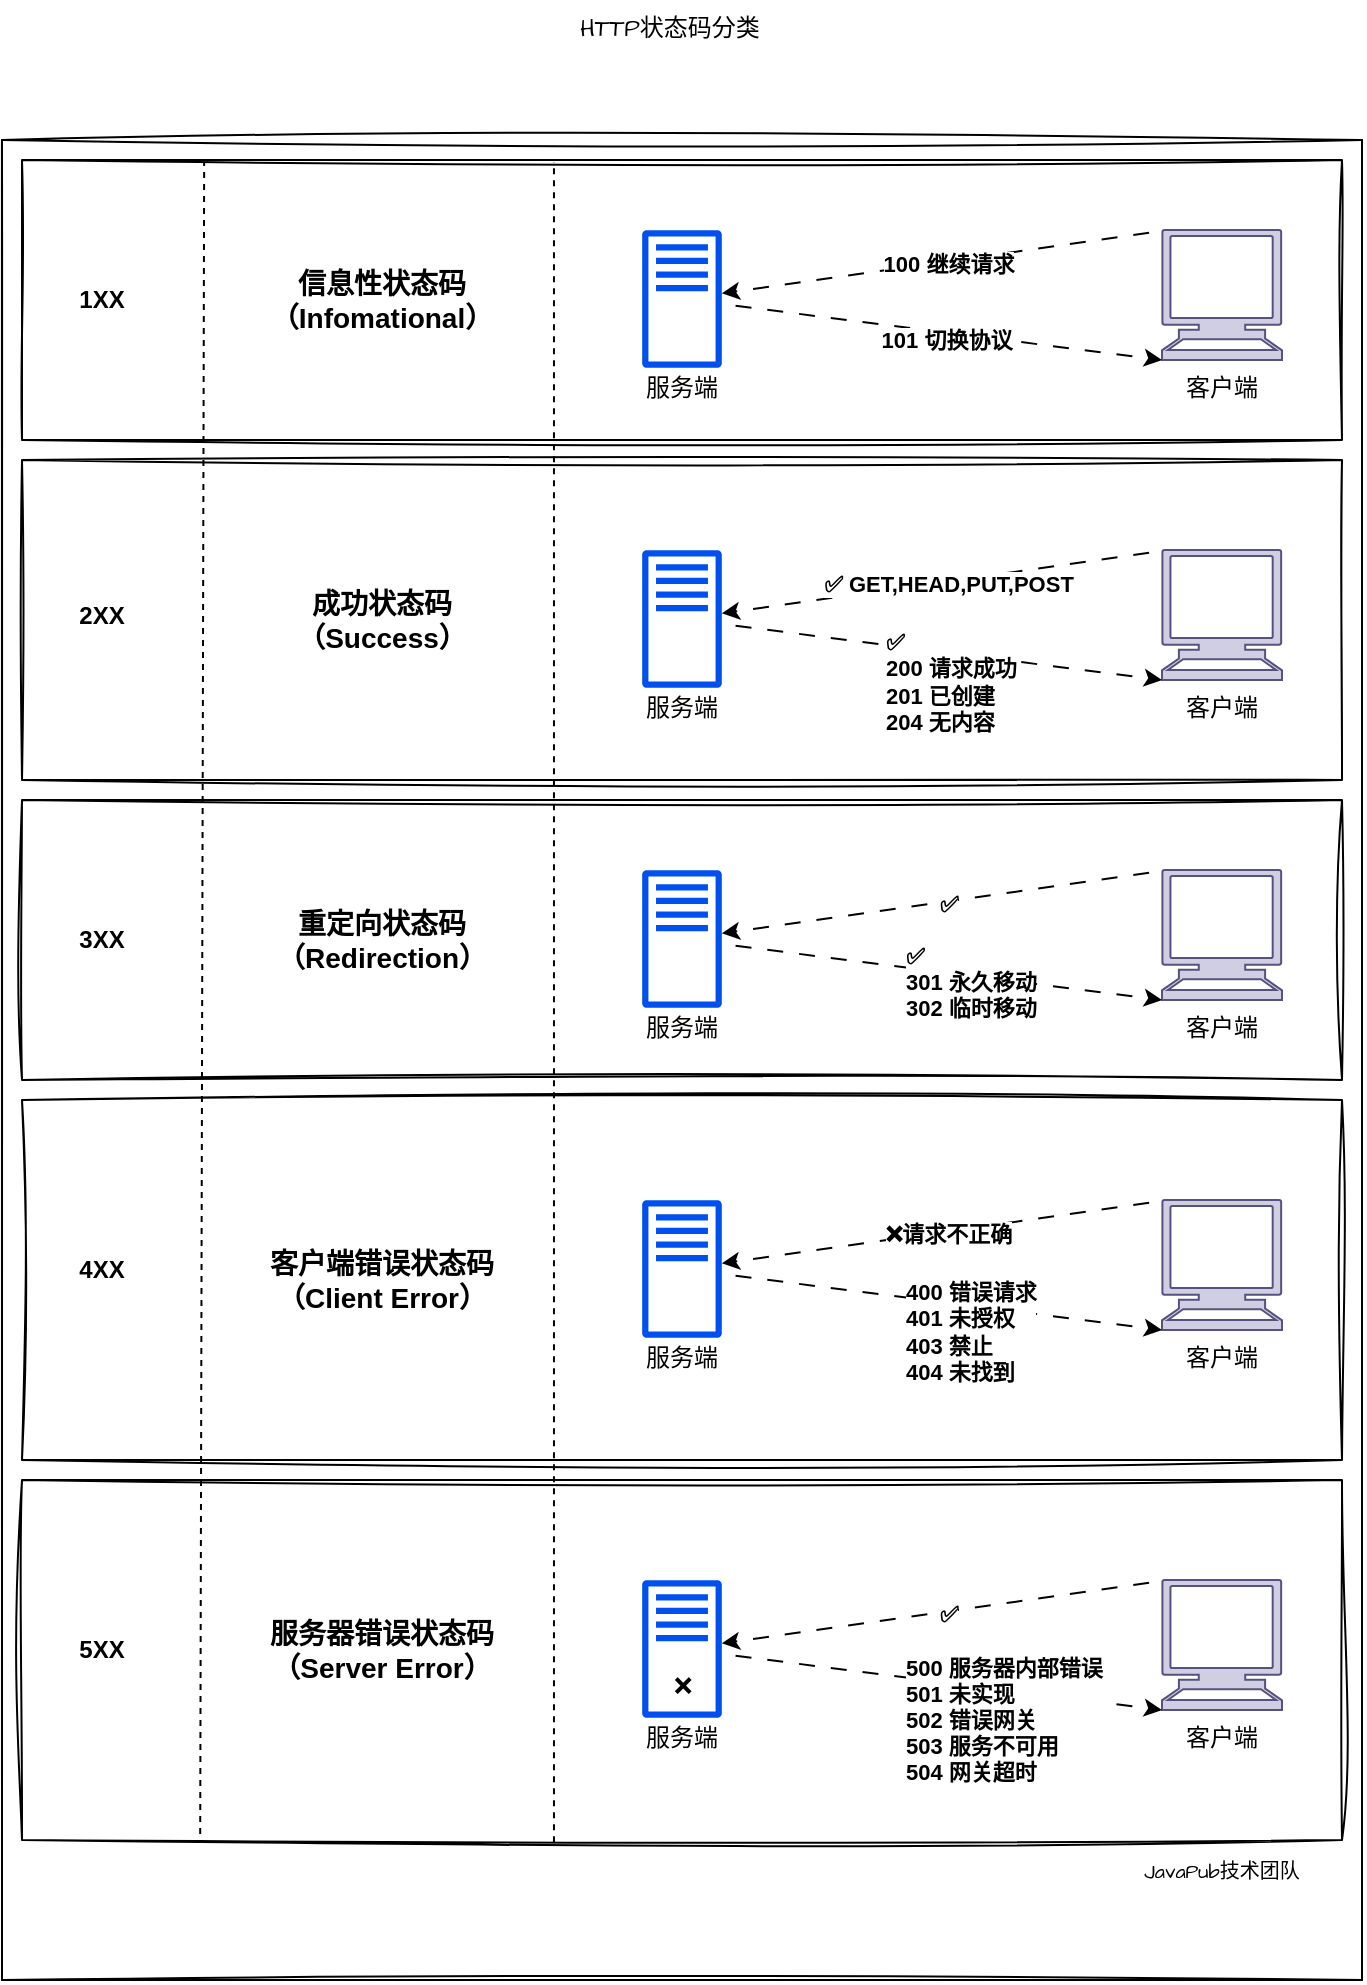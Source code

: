 <mxfile version="24.8.6">
  <diagram name="第 1 页" id="r3502TGDo4Mi_G7iDb6i">
    <mxGraphModel dx="2074" dy="1121" grid="1" gridSize="10" guides="1" tooltips="1" connect="1" arrows="1" fold="1" page="1" pageScale="1" pageWidth="827" pageHeight="1169" math="0" shadow="0">
      <root>
        <mxCell id="0" />
        <mxCell id="1" parent="0" />
        <mxCell id="0VyAN80e2H3td9VzN_xk-1" value="" style="endArrow=none;html=1;rounded=0;sketch=1;hachureGap=4;jiggle=2;curveFitting=1;fontFamily=Architects Daughter;fontSource=https%3A%2F%2Ffonts.googleapis.com%2Fcss%3Ffamily%3DArchitects%2BDaughter;" parent="1" edge="1">
          <mxGeometry width="50" height="50" relative="1" as="geometry">
            <mxPoint x="80" y="120" as="sourcePoint" />
            <mxPoint x="760" y="120" as="targetPoint" />
          </mxGeometry>
        </mxCell>
        <mxCell id="0VyAN80e2H3td9VzN_xk-2" value="" style="endArrow=none;html=1;rounded=0;sketch=1;hachureGap=4;jiggle=2;curveFitting=1;fontFamily=Architects Daughter;fontSource=https%3A%2F%2Ffonts.googleapis.com%2Fcss%3Ffamily%3DArchitects%2BDaughter;" parent="1" edge="1">
          <mxGeometry width="50" height="50" relative="1" as="geometry">
            <mxPoint x="80" y="120" as="sourcePoint" />
            <mxPoint x="80" y="1040" as="targetPoint" />
          </mxGeometry>
        </mxCell>
        <mxCell id="0VyAN80e2H3td9VzN_xk-3" value="" style="endArrow=none;html=1;rounded=0;sketch=1;hachureGap=4;jiggle=2;curveFitting=1;fontFamily=Architects Daughter;fontSource=https%3A%2F%2Ffonts.googleapis.com%2Fcss%3Ffamily%3DArchitects%2BDaughter;" parent="1" edge="1">
          <mxGeometry width="50" height="50" relative="1" as="geometry">
            <mxPoint x="760" y="1040" as="sourcePoint" />
            <mxPoint x="80" y="1040" as="targetPoint" />
          </mxGeometry>
        </mxCell>
        <mxCell id="0VyAN80e2H3td9VzN_xk-4" value="" style="endArrow=none;html=1;rounded=0;sketch=1;hachureGap=4;jiggle=2;curveFitting=1;fontFamily=Architects Daughter;fontSource=https%3A%2F%2Ffonts.googleapis.com%2Fcss%3Ffamily%3DArchitects%2BDaughter;" parent="1" edge="1">
          <mxGeometry width="50" height="50" relative="1" as="geometry">
            <mxPoint x="760" y="120" as="sourcePoint" />
            <mxPoint x="760" y="1040" as="targetPoint" />
          </mxGeometry>
        </mxCell>
        <mxCell id="0VyAN80e2H3td9VzN_xk-5" value="HTTP状态码分类" style="text;html=1;align=center;verticalAlign=middle;whiteSpace=wrap;rounded=0;fontFamily=Architects Daughter;fontSource=https%3A%2F%2Ffonts.googleapis.com%2Fcss%3Ffamily%3DArchitects%2BDaughter;" parent="1" vertex="1">
          <mxGeometry x="366" y="50" width="96" height="30" as="geometry" />
        </mxCell>
        <mxCell id="0VyAN80e2H3td9VzN_xk-6" value="" style="rounded=0;whiteSpace=wrap;html=1;sketch=1;hachureGap=4;jiggle=2;curveFitting=1;fontFamily=Architects Daughter;fontSource=https%3A%2F%2Ffonts.googleapis.com%2Fcss%3Ffamily%3DArchitects%2BDaughter;" parent="1" vertex="1">
          <mxGeometry x="90" y="130" width="660" height="140" as="geometry" />
        </mxCell>
        <mxCell id="0VyAN80e2H3td9VzN_xk-17" value="&lt;font face=&quot;Helvetica&quot;&gt;&lt;span&gt;1XX&lt;/span&gt;&lt;/font&gt;" style="text;html=1;align=center;verticalAlign=middle;whiteSpace=wrap;rounded=0;fontFamily=Architects Daughter;fontSource=https%3A%2F%2Ffonts.googleapis.com%2Fcss%3Ffamily%3DArchitects%2BDaughter;fontStyle=1" parent="1" vertex="1">
          <mxGeometry x="100" y="185" width="60" height="30" as="geometry" />
        </mxCell>
        <mxCell id="0VyAN80e2H3td9VzN_xk-18" value="信息性状态码&lt;div style=&quot;font-size: 14px;&quot;&gt;（Infomational）&lt;/div&gt;" style="text;html=1;align=center;verticalAlign=middle;whiteSpace=wrap;rounded=0;fontFamily=Helvetica;fontStyle=1;fontSize=14;" parent="1" vertex="1">
          <mxGeometry x="220" y="185" width="100" height="30" as="geometry" />
        </mxCell>
        <mxCell id="0VyAN80e2H3td9VzN_xk-20" value="" style="sketch=0;outlineConnect=0;fillColor=#0050ef;strokeColor=#001DBC;dashed=0;verticalLabelPosition=bottom;verticalAlign=top;align=center;html=1;fontSize=12;fontStyle=0;aspect=fixed;pointerEvents=1;shape=mxgraph.aws4.traditional_server;hachureGap=4;jiggle=2;curveFitting=1;fontFamily=Architects Daughter;fontSource=https%3A%2F%2Ffonts.googleapis.com%2Fcss%3Ffamily%3DArchitects%2BDaughter;fontColor=#ffffff;" parent="1" vertex="1">
          <mxGeometry x="400.09" y="165" width="39.81" height="69" as="geometry" />
        </mxCell>
        <mxCell id="0VyAN80e2H3td9VzN_xk-21" value="" style="shape=mxgraph.signs.tech.computer;html=1;pointerEvents=1;fillColor=#d0cee2;strokeColor=#56517e;verticalLabelPosition=bottom;verticalAlign=top;align=center;hachureGap=4;fontFamily=Architects Daughter;fontSource=https%3A%2F%2Ffonts.googleapis.com%2Fcss%3Ffamily%3DArchitects%2BDaughter;" parent="1" vertex="1">
          <mxGeometry x="660" y="165" width="60" height="65" as="geometry" />
        </mxCell>
        <mxCell id="0VyAN80e2H3td9VzN_xk-22" value="" style="endArrow=classic;html=1;rounded=0;hachureGap=4;fontFamily=Architects Daughter;fontSource=https%3A%2F%2Ffonts.googleapis.com%2Fcss%3Ffamily%3DArchitects%2BDaughter;entryX=0;entryY=1;entryDx=0;entryDy=0;entryPerimeter=0;flowAnimation=1;" parent="1" source="0VyAN80e2H3td9VzN_xk-20" target="0VyAN80e2H3td9VzN_xk-21" edge="1">
          <mxGeometry width="50" height="50" relative="1" as="geometry">
            <mxPoint x="560" y="260" as="sourcePoint" />
            <mxPoint x="610" y="210" as="targetPoint" />
          </mxGeometry>
        </mxCell>
        <mxCell id="0VyAN80e2H3td9VzN_xk-26" value="101 切换协议" style="edgeLabel;html=1;align=center;verticalAlign=middle;resizable=0;points=[];sketch=1;hachureGap=4;jiggle=2;curveFitting=1;fontFamily=Helvetica;fontStyle=1" parent="0VyAN80e2H3td9VzN_xk-22" vertex="1" connectable="0">
          <mxGeometry x="0.022" y="-3" relative="1" as="geometry">
            <mxPoint as="offset" />
          </mxGeometry>
        </mxCell>
        <mxCell id="0VyAN80e2H3td9VzN_xk-23" value="" style="endArrow=classic;html=1;rounded=0;hachureGap=4;fontFamily=Architects Daughter;fontSource=https%3A%2F%2Ffonts.googleapis.com%2Fcss%3Ffamily%3DArchitects%2BDaughter;exitX=0.007;exitY=0.007;exitDx=0;exitDy=0;exitPerimeter=0;flowAnimation=1;" parent="1" source="0VyAN80e2H3td9VzN_xk-21" target="0VyAN80e2H3td9VzN_xk-20" edge="1">
          <mxGeometry width="50" height="50" relative="1" as="geometry">
            <mxPoint x="450" y="212" as="sourcePoint" />
            <mxPoint x="470" y="200" as="targetPoint" />
          </mxGeometry>
        </mxCell>
        <mxCell id="0VyAN80e2H3td9VzN_xk-24" value="100 继续请求" style="edgeLabel;html=1;align=center;verticalAlign=middle;resizable=0;points=[];sketch=1;hachureGap=4;jiggle=2;curveFitting=1;fontFamily=Helvetica;fontStyle=1" parent="0VyAN80e2H3td9VzN_xk-23" vertex="1" connectable="0">
          <mxGeometry x="-0.024" y="1" relative="1" as="geometry">
            <mxPoint as="offset" />
          </mxGeometry>
        </mxCell>
        <mxCell id="0VyAN80e2H3td9VzN_xk-27" value="服务端" style="text;html=1;align=center;verticalAlign=middle;whiteSpace=wrap;rounded=0;fontFamily=Architects Daughter;fontSource=https%3A%2F%2Ffonts.googleapis.com%2Fcss%3Ffamily%3DArchitects%2BDaughter;" parent="1" vertex="1">
          <mxGeometry x="390" y="230" width="60" height="30" as="geometry" />
        </mxCell>
        <mxCell id="0VyAN80e2H3td9VzN_xk-28" value="客户端" style="text;html=1;align=center;verticalAlign=middle;whiteSpace=wrap;rounded=0;fontFamily=Architects Daughter;fontSource=https%3A%2F%2Ffonts.googleapis.com%2Fcss%3Ffamily%3DArchitects%2BDaughter;" parent="1" vertex="1">
          <mxGeometry x="660" y="230" width="60" height="30" as="geometry" />
        </mxCell>
        <mxCell id="0VyAN80e2H3td9VzN_xk-29" value="" style="rounded=0;whiteSpace=wrap;html=1;sketch=1;hachureGap=4;jiggle=2;curveFitting=1;fontFamily=Architects Daughter;fontSource=https%3A%2F%2Ffonts.googleapis.com%2Fcss%3Ffamily%3DArchitects%2BDaughter;" parent="1" vertex="1">
          <mxGeometry x="90" y="280" width="660" height="160" as="geometry" />
        </mxCell>
        <mxCell id="0VyAN80e2H3td9VzN_xk-30" value="&lt;font face=&quot;Helvetica&quot;&gt;&lt;span&gt;2XX&lt;/span&gt;&lt;/font&gt;" style="text;html=1;align=center;verticalAlign=middle;whiteSpace=wrap;rounded=0;fontFamily=Architects Daughter;fontSource=https%3A%2F%2Ffonts.googleapis.com%2Fcss%3Ffamily%3DArchitects%2BDaughter;fontStyle=1" parent="1" vertex="1">
          <mxGeometry x="100" y="342.5" width="60" height="30" as="geometry" />
        </mxCell>
        <mxCell id="0VyAN80e2H3td9VzN_xk-31" value="成功状态码&lt;div style=&quot;font-size: 14px;&quot;&gt;（Success）&lt;/div&gt;" style="text;html=1;align=center;verticalAlign=middle;whiteSpace=wrap;rounded=0;fontFamily=Helvetica;fontStyle=1;fontSize=14;" parent="1" vertex="1">
          <mxGeometry x="225" y="345" width="90" height="30" as="geometry" />
        </mxCell>
        <mxCell id="0VyAN80e2H3td9VzN_xk-32" value="" style="sketch=0;outlineConnect=0;fillColor=#0050ef;strokeColor=#001DBC;dashed=0;verticalLabelPosition=bottom;verticalAlign=top;align=center;html=1;fontSize=12;fontStyle=0;aspect=fixed;pointerEvents=1;shape=mxgraph.aws4.traditional_server;hachureGap=4;jiggle=2;curveFitting=1;fontFamily=Architects Daughter;fontSource=https%3A%2F%2Ffonts.googleapis.com%2Fcss%3Ffamily%3DArchitects%2BDaughter;fontColor=#ffffff;" parent="1" vertex="1">
          <mxGeometry x="400.09" y="325" width="39.81" height="69" as="geometry" />
        </mxCell>
        <mxCell id="0VyAN80e2H3td9VzN_xk-33" value="" style="shape=mxgraph.signs.tech.computer;html=1;pointerEvents=1;fillColor=#d0cee2;strokeColor=#56517e;verticalLabelPosition=bottom;verticalAlign=top;align=center;hachureGap=4;fontFamily=Architects Daughter;fontSource=https%3A%2F%2Ffonts.googleapis.com%2Fcss%3Ffamily%3DArchitects%2BDaughter;" parent="1" vertex="1">
          <mxGeometry x="660" y="325" width="60" height="65" as="geometry" />
        </mxCell>
        <mxCell id="0VyAN80e2H3td9VzN_xk-34" value="" style="endArrow=classic;html=1;rounded=0;hachureGap=4;fontFamily=Architects Daughter;fontSource=https%3A%2F%2Ffonts.googleapis.com%2Fcss%3Ffamily%3DArchitects%2BDaughter;entryX=0;entryY=1;entryDx=0;entryDy=0;entryPerimeter=0;flowAnimation=1;" parent="1" source="0VyAN80e2H3td9VzN_xk-32" target="0VyAN80e2H3td9VzN_xk-33" edge="1">
          <mxGeometry width="50" height="50" relative="1" as="geometry">
            <mxPoint x="560" y="420" as="sourcePoint" />
            <mxPoint x="610" y="370" as="targetPoint" />
          </mxGeometry>
        </mxCell>
        <mxCell id="0VyAN80e2H3td9VzN_xk-35" value="✅ &lt;br&gt;200 请求成功&lt;br&gt;201 已创建&lt;br&gt;204 无内容" style="edgeLabel;html=1;align=left;verticalAlign=middle;resizable=0;points=[];sketch=1;hachureGap=4;jiggle=2;curveFitting=1;fontFamily=Helvetica;fontStyle=1" parent="0VyAN80e2H3td9VzN_xk-34" vertex="1" connectable="0">
          <mxGeometry x="0.022" y="-3" relative="1" as="geometry">
            <mxPoint x="-32" y="11" as="offset" />
          </mxGeometry>
        </mxCell>
        <mxCell id="0VyAN80e2H3td9VzN_xk-36" value="" style="endArrow=classic;html=1;rounded=0;hachureGap=4;fontFamily=Architects Daughter;fontSource=https%3A%2F%2Ffonts.googleapis.com%2Fcss%3Ffamily%3DArchitects%2BDaughter;exitX=0.007;exitY=0.007;exitDx=0;exitDy=0;exitPerimeter=0;flowAnimation=1;" parent="1" source="0VyAN80e2H3td9VzN_xk-33" target="0VyAN80e2H3td9VzN_xk-32" edge="1">
          <mxGeometry width="50" height="50" relative="1" as="geometry">
            <mxPoint x="450" y="372" as="sourcePoint" />
            <mxPoint x="470" y="360" as="targetPoint" />
          </mxGeometry>
        </mxCell>
        <mxCell id="0VyAN80e2H3td9VzN_xk-37" value="✅ GET,HEAD,PUT,POST" style="edgeLabel;html=1;align=center;verticalAlign=middle;resizable=0;points=[];sketch=1;hachureGap=4;jiggle=2;curveFitting=1;fontFamily=Helvetica;fontStyle=1" parent="0VyAN80e2H3td9VzN_xk-36" vertex="1" connectable="0">
          <mxGeometry x="-0.024" y="1" relative="1" as="geometry">
            <mxPoint as="offset" />
          </mxGeometry>
        </mxCell>
        <mxCell id="0VyAN80e2H3td9VzN_xk-38" value="服务端" style="text;html=1;align=center;verticalAlign=middle;whiteSpace=wrap;rounded=0;fontFamily=Architects Daughter;fontSource=https%3A%2F%2Ffonts.googleapis.com%2Fcss%3Ffamily%3DArchitects%2BDaughter;" parent="1" vertex="1">
          <mxGeometry x="390" y="390" width="60" height="30" as="geometry" />
        </mxCell>
        <mxCell id="0VyAN80e2H3td9VzN_xk-39" value="客户端" style="text;html=1;align=center;verticalAlign=middle;whiteSpace=wrap;rounded=0;fontFamily=Architects Daughter;fontSource=https%3A%2F%2Ffonts.googleapis.com%2Fcss%3Ffamily%3DArchitects%2BDaughter;" parent="1" vertex="1">
          <mxGeometry x="660" y="390" width="60" height="30" as="geometry" />
        </mxCell>
        <mxCell id="0VyAN80e2H3td9VzN_xk-40" value="" style="rounded=0;whiteSpace=wrap;html=1;sketch=1;hachureGap=4;jiggle=2;curveFitting=1;fontFamily=Architects Daughter;fontSource=https%3A%2F%2Ffonts.googleapis.com%2Fcss%3Ffamily%3DArchitects%2BDaughter;" parent="1" vertex="1">
          <mxGeometry x="90" y="450" width="660" height="140" as="geometry" />
        </mxCell>
        <mxCell id="0VyAN80e2H3td9VzN_xk-41" value="&lt;font face=&quot;Helvetica&quot;&gt;&lt;span&gt;3XX&lt;/span&gt;&lt;/font&gt;" style="text;html=1;align=center;verticalAlign=middle;whiteSpace=wrap;rounded=0;fontFamily=Architects Daughter;fontSource=https%3A%2F%2Ffonts.googleapis.com%2Fcss%3Ffamily%3DArchitects%2BDaughter;fontStyle=1" parent="1" vertex="1">
          <mxGeometry x="100" y="505" width="60" height="30" as="geometry" />
        </mxCell>
        <mxCell id="0VyAN80e2H3td9VzN_xk-42" value="重定向状态码&lt;div style=&quot;font-size: 14px;&quot;&gt;（Redirection）&lt;/div&gt;" style="text;html=1;align=center;verticalAlign=middle;whiteSpace=wrap;rounded=0;fontFamily=Helvetica;fontStyle=1;fontSize=14;" parent="1" vertex="1">
          <mxGeometry x="225" y="505" width="90" height="30" as="geometry" />
        </mxCell>
        <mxCell id="0VyAN80e2H3td9VzN_xk-43" value="" style="sketch=0;outlineConnect=0;fillColor=#0050ef;strokeColor=#001DBC;dashed=0;verticalLabelPosition=bottom;verticalAlign=top;align=center;html=1;fontSize=12;fontStyle=0;aspect=fixed;pointerEvents=1;shape=mxgraph.aws4.traditional_server;hachureGap=4;jiggle=2;curveFitting=1;fontFamily=Architects Daughter;fontSource=https%3A%2F%2Ffonts.googleapis.com%2Fcss%3Ffamily%3DArchitects%2BDaughter;fontColor=#ffffff;" parent="1" vertex="1">
          <mxGeometry x="400.09" y="485" width="39.81" height="69" as="geometry" />
        </mxCell>
        <mxCell id="0VyAN80e2H3td9VzN_xk-44" value="" style="shape=mxgraph.signs.tech.computer;html=1;pointerEvents=1;fillColor=#d0cee2;strokeColor=#56517e;verticalLabelPosition=bottom;verticalAlign=top;align=center;hachureGap=4;fontFamily=Architects Daughter;fontSource=https%3A%2F%2Ffonts.googleapis.com%2Fcss%3Ffamily%3DArchitects%2BDaughter;" parent="1" vertex="1">
          <mxGeometry x="660" y="485" width="60" height="65" as="geometry" />
        </mxCell>
        <mxCell id="0VyAN80e2H3td9VzN_xk-45" value="" style="endArrow=classic;html=1;rounded=0;hachureGap=4;fontFamily=Architects Daughter;fontSource=https%3A%2F%2Ffonts.googleapis.com%2Fcss%3Ffamily%3DArchitects%2BDaughter;entryX=0;entryY=1;entryDx=0;entryDy=0;entryPerimeter=0;flowAnimation=1;" parent="1" source="0VyAN80e2H3td9VzN_xk-43" target="0VyAN80e2H3td9VzN_xk-44" edge="1">
          <mxGeometry width="50" height="50" relative="1" as="geometry">
            <mxPoint x="560" y="580" as="sourcePoint" />
            <mxPoint x="610" y="530" as="targetPoint" />
          </mxGeometry>
        </mxCell>
        <mxCell id="0VyAN80e2H3td9VzN_xk-46" value="✅ &lt;br&gt;301 永久移动&lt;br&gt;302 临时移动" style="edgeLabel;html=1;align=left;verticalAlign=middle;resizable=0;points=[];sketch=1;hachureGap=4;jiggle=2;curveFitting=1;fontFamily=Helvetica;fontStyle=1" parent="0VyAN80e2H3td9VzN_xk-45" vertex="1" connectable="0">
          <mxGeometry x="0.022" y="-3" relative="1" as="geometry">
            <mxPoint x="-22" y="1" as="offset" />
          </mxGeometry>
        </mxCell>
        <mxCell id="0VyAN80e2H3td9VzN_xk-47" value="" style="endArrow=classic;html=1;rounded=0;hachureGap=4;fontFamily=Architects Daughter;fontSource=https%3A%2F%2Ffonts.googleapis.com%2Fcss%3Ffamily%3DArchitects%2BDaughter;exitX=0.007;exitY=0.007;exitDx=0;exitDy=0;exitPerimeter=0;flowAnimation=1;" parent="1" source="0VyAN80e2H3td9VzN_xk-44" target="0VyAN80e2H3td9VzN_xk-43" edge="1">
          <mxGeometry width="50" height="50" relative="1" as="geometry">
            <mxPoint x="450" y="532" as="sourcePoint" />
            <mxPoint x="470" y="520" as="targetPoint" />
          </mxGeometry>
        </mxCell>
        <mxCell id="0VyAN80e2H3td9VzN_xk-48" value="✅" style="edgeLabel;html=1;align=center;verticalAlign=middle;resizable=0;points=[];sketch=1;hachureGap=4;jiggle=2;curveFitting=1;fontFamily=Helvetica;fontStyle=1" parent="0VyAN80e2H3td9VzN_xk-47" vertex="1" connectable="0">
          <mxGeometry x="-0.024" y="1" relative="1" as="geometry">
            <mxPoint as="offset" />
          </mxGeometry>
        </mxCell>
        <mxCell id="0VyAN80e2H3td9VzN_xk-49" value="服务端" style="text;html=1;align=center;verticalAlign=middle;whiteSpace=wrap;rounded=0;fontFamily=Architects Daughter;fontSource=https%3A%2F%2Ffonts.googleapis.com%2Fcss%3Ffamily%3DArchitects%2BDaughter;" parent="1" vertex="1">
          <mxGeometry x="390" y="550" width="60" height="30" as="geometry" />
        </mxCell>
        <mxCell id="0VyAN80e2H3td9VzN_xk-50" value="客户端" style="text;html=1;align=center;verticalAlign=middle;whiteSpace=wrap;rounded=0;fontFamily=Architects Daughter;fontSource=https%3A%2F%2Ffonts.googleapis.com%2Fcss%3Ffamily%3DArchitects%2BDaughter;" parent="1" vertex="1">
          <mxGeometry x="660" y="550" width="60" height="30" as="geometry" />
        </mxCell>
        <mxCell id="0VyAN80e2H3td9VzN_xk-51" value="" style="rounded=0;whiteSpace=wrap;html=1;sketch=1;hachureGap=4;jiggle=2;curveFitting=1;fontFamily=Architects Daughter;fontSource=https%3A%2F%2Ffonts.googleapis.com%2Fcss%3Ffamily%3DArchitects%2BDaughter;" parent="1" vertex="1">
          <mxGeometry x="90" y="600" width="660" height="180" as="geometry" />
        </mxCell>
        <mxCell id="0VyAN80e2H3td9VzN_xk-52" value="&lt;font face=&quot;Helvetica&quot;&gt;&lt;span&gt;4XX&lt;/span&gt;&lt;/font&gt;" style="text;html=1;align=center;verticalAlign=middle;whiteSpace=wrap;rounded=0;fontFamily=Architects Daughter;fontSource=https%3A%2F%2Ffonts.googleapis.com%2Fcss%3Ffamily%3DArchitects%2BDaughter;fontStyle=1" parent="1" vertex="1">
          <mxGeometry x="100" y="670" width="60" height="30" as="geometry" />
        </mxCell>
        <mxCell id="0VyAN80e2H3td9VzN_xk-53" value="客户端错误状态码&lt;div style=&quot;font-size: 14px;&quot;&gt;（Client Error）&lt;/div&gt;" style="text;html=1;align=center;verticalAlign=middle;whiteSpace=wrap;rounded=0;fontFamily=Helvetica;fontStyle=1;fontSize=14;" parent="1" vertex="1">
          <mxGeometry x="210" y="675" width="120" height="30" as="geometry" />
        </mxCell>
        <mxCell id="0VyAN80e2H3td9VzN_xk-54" value="" style="sketch=0;outlineConnect=0;fillColor=#0050ef;strokeColor=#001DBC;dashed=0;verticalLabelPosition=bottom;verticalAlign=top;align=center;html=1;fontSize=12;fontStyle=0;aspect=fixed;pointerEvents=1;shape=mxgraph.aws4.traditional_server;hachureGap=4;jiggle=2;curveFitting=1;fontFamily=Architects Daughter;fontSource=https%3A%2F%2Ffonts.googleapis.com%2Fcss%3Ffamily%3DArchitects%2BDaughter;fontColor=#ffffff;" parent="1" vertex="1">
          <mxGeometry x="400.09" y="650" width="39.81" height="69" as="geometry" />
        </mxCell>
        <mxCell id="0VyAN80e2H3td9VzN_xk-55" value="" style="shape=mxgraph.signs.tech.computer;html=1;pointerEvents=1;fillColor=#d0cee2;strokeColor=#56517e;verticalLabelPosition=bottom;verticalAlign=top;align=center;hachureGap=4;fontFamily=Architects Daughter;fontSource=https%3A%2F%2Ffonts.googleapis.com%2Fcss%3Ffamily%3DArchitects%2BDaughter;" parent="1" vertex="1">
          <mxGeometry x="660" y="650" width="60" height="65" as="geometry" />
        </mxCell>
        <mxCell id="0VyAN80e2H3td9VzN_xk-56" value="" style="endArrow=classic;html=1;rounded=0;hachureGap=4;fontFamily=Architects Daughter;fontSource=https%3A%2F%2Ffonts.googleapis.com%2Fcss%3Ffamily%3DArchitects%2BDaughter;entryX=0;entryY=1;entryDx=0;entryDy=0;entryPerimeter=0;flowAnimation=1;" parent="1" source="0VyAN80e2H3td9VzN_xk-54" target="0VyAN80e2H3td9VzN_xk-55" edge="1">
          <mxGeometry width="50" height="50" relative="1" as="geometry">
            <mxPoint x="560" y="745" as="sourcePoint" />
            <mxPoint x="610" y="695" as="targetPoint" />
          </mxGeometry>
        </mxCell>
        <mxCell id="0VyAN80e2H3td9VzN_xk-57" value="400 错误请求&lt;br&gt;401 未授权&lt;br&gt;403 禁止&lt;br&gt;404 未找到" style="edgeLabel;html=1;align=left;verticalAlign=middle;resizable=0;points=[];sketch=1;hachureGap=4;jiggle=2;curveFitting=1;fontFamily=Helvetica;fontStyle=1" parent="0VyAN80e2H3td9VzN_xk-56" vertex="1" connectable="0">
          <mxGeometry x="0.022" y="-3" relative="1" as="geometry">
            <mxPoint x="-22" y="11" as="offset" />
          </mxGeometry>
        </mxCell>
        <mxCell id="0VyAN80e2H3td9VzN_xk-58" value="" style="endArrow=classic;html=1;rounded=0;hachureGap=4;fontFamily=Architects Daughter;fontSource=https%3A%2F%2Ffonts.googleapis.com%2Fcss%3Ffamily%3DArchitects%2BDaughter;exitX=0.007;exitY=0.007;exitDx=0;exitDy=0;exitPerimeter=0;flowAnimation=1;" parent="1" source="0VyAN80e2H3td9VzN_xk-55" target="0VyAN80e2H3td9VzN_xk-54" edge="1">
          <mxGeometry width="50" height="50" relative="1" as="geometry">
            <mxPoint x="450" y="697" as="sourcePoint" />
            <mxPoint x="470" y="685" as="targetPoint" />
          </mxGeometry>
        </mxCell>
        <mxCell id="0VyAN80e2H3td9VzN_xk-59" value="❌请求不正确" style="edgeLabel;html=1;align=center;verticalAlign=middle;resizable=0;points=[];sketch=1;hachureGap=4;jiggle=2;curveFitting=1;fontFamily=Helvetica;fontStyle=1" parent="0VyAN80e2H3td9VzN_xk-58" vertex="1" connectable="0">
          <mxGeometry x="-0.024" y="1" relative="1" as="geometry">
            <mxPoint as="offset" />
          </mxGeometry>
        </mxCell>
        <mxCell id="0VyAN80e2H3td9VzN_xk-60" value="服务端" style="text;html=1;align=center;verticalAlign=middle;whiteSpace=wrap;rounded=0;fontFamily=Architects Daughter;fontSource=https%3A%2F%2Ffonts.googleapis.com%2Fcss%3Ffamily%3DArchitects%2BDaughter;" parent="1" vertex="1">
          <mxGeometry x="390" y="715" width="60" height="30" as="geometry" />
        </mxCell>
        <mxCell id="0VyAN80e2H3td9VzN_xk-61" value="客户端" style="text;html=1;align=center;verticalAlign=middle;whiteSpace=wrap;rounded=0;fontFamily=Architects Daughter;fontSource=https%3A%2F%2Ffonts.googleapis.com%2Fcss%3Ffamily%3DArchitects%2BDaughter;" parent="1" vertex="1">
          <mxGeometry x="660" y="715" width="60" height="30" as="geometry" />
        </mxCell>
        <mxCell id="0VyAN80e2H3td9VzN_xk-62" value="" style="rounded=0;whiteSpace=wrap;html=1;sketch=1;hachureGap=4;jiggle=2;curveFitting=1;fontFamily=Architects Daughter;fontSource=https%3A%2F%2Ffonts.googleapis.com%2Fcss%3Ffamily%3DArchitects%2BDaughter;" parent="1" vertex="1">
          <mxGeometry x="90" y="790" width="660" height="180" as="geometry" />
        </mxCell>
        <mxCell id="0VyAN80e2H3td9VzN_xk-63" value="&lt;font face=&quot;Helvetica&quot;&gt;&lt;span&gt;5XX&lt;/span&gt;&lt;/font&gt;" style="text;html=1;align=center;verticalAlign=middle;whiteSpace=wrap;rounded=0;fontFamily=Architects Daughter;fontSource=https%3A%2F%2Ffonts.googleapis.com%2Fcss%3Ffamily%3DArchitects%2BDaughter;fontStyle=1" parent="1" vertex="1">
          <mxGeometry x="100" y="860" width="60" height="30" as="geometry" />
        </mxCell>
        <mxCell id="0VyAN80e2H3td9VzN_xk-64" value="服务器错误状态码&lt;div style=&quot;font-size: 14px;&quot;&gt;（Server Error）&lt;/div&gt;" style="text;html=1;align=center;verticalAlign=middle;whiteSpace=wrap;rounded=0;fontFamily=Helvetica;fontStyle=1;fontSize=14;" parent="1" vertex="1">
          <mxGeometry x="210" y="860" width="120" height="30" as="geometry" />
        </mxCell>
        <mxCell id="0VyAN80e2H3td9VzN_xk-65" value="" style="sketch=0;outlineConnect=0;fillColor=#0050ef;strokeColor=#001DBC;dashed=0;verticalLabelPosition=bottom;verticalAlign=top;align=center;html=1;fontSize=12;fontStyle=0;aspect=fixed;pointerEvents=1;shape=mxgraph.aws4.traditional_server;hachureGap=4;jiggle=2;curveFitting=1;fontFamily=Architects Daughter;fontSource=https%3A%2F%2Ffonts.googleapis.com%2Fcss%3Ffamily%3DArchitects%2BDaughter;fontColor=#ffffff;" parent="1" vertex="1">
          <mxGeometry x="400.09" y="840" width="39.81" height="69" as="geometry" />
        </mxCell>
        <mxCell id="0VyAN80e2H3td9VzN_xk-66" value="" style="shape=mxgraph.signs.tech.computer;html=1;pointerEvents=1;fillColor=#d0cee2;strokeColor=#56517e;verticalLabelPosition=bottom;verticalAlign=top;align=center;hachureGap=4;fontFamily=Architects Daughter;fontSource=https%3A%2F%2Ffonts.googleapis.com%2Fcss%3Ffamily%3DArchitects%2BDaughter;" parent="1" vertex="1">
          <mxGeometry x="660" y="840" width="60" height="65" as="geometry" />
        </mxCell>
        <mxCell id="0VyAN80e2H3td9VzN_xk-67" value="" style="endArrow=classic;html=1;rounded=0;hachureGap=4;fontFamily=Architects Daughter;fontSource=https%3A%2F%2Ffonts.googleapis.com%2Fcss%3Ffamily%3DArchitects%2BDaughter;entryX=0;entryY=1;entryDx=0;entryDy=0;entryPerimeter=0;flowAnimation=1;" parent="1" source="0VyAN80e2H3td9VzN_xk-65" target="0VyAN80e2H3td9VzN_xk-66" edge="1">
          <mxGeometry width="50" height="50" relative="1" as="geometry">
            <mxPoint x="560" y="935" as="sourcePoint" />
            <mxPoint x="610" y="885" as="targetPoint" />
          </mxGeometry>
        </mxCell>
        <mxCell id="0VyAN80e2H3td9VzN_xk-68" value="500 服务器内部错误&lt;br&gt;501 未实现&lt;br&gt;502 错误网关&lt;br&gt;503 服务不可用&lt;br&gt;504 网关超时" style="edgeLabel;html=1;align=left;verticalAlign=middle;resizable=0;points=[];sketch=1;hachureGap=4;jiggle=2;curveFitting=1;fontFamily=Helvetica;fontStyle=1" parent="0VyAN80e2H3td9VzN_xk-67" vertex="1" connectable="0">
          <mxGeometry x="0.022" y="-3" relative="1" as="geometry">
            <mxPoint x="-22" y="15" as="offset" />
          </mxGeometry>
        </mxCell>
        <mxCell id="0VyAN80e2H3td9VzN_xk-69" value="" style="endArrow=classic;html=1;rounded=0;hachureGap=4;fontFamily=Architects Daughter;fontSource=https%3A%2F%2Ffonts.googleapis.com%2Fcss%3Ffamily%3DArchitects%2BDaughter;exitX=0.007;exitY=0.007;exitDx=0;exitDy=0;exitPerimeter=0;flowAnimation=1;" parent="1" source="0VyAN80e2H3td9VzN_xk-66" target="0VyAN80e2H3td9VzN_xk-65" edge="1">
          <mxGeometry width="50" height="50" relative="1" as="geometry">
            <mxPoint x="450" y="887" as="sourcePoint" />
            <mxPoint x="470" y="875" as="targetPoint" />
          </mxGeometry>
        </mxCell>
        <mxCell id="0VyAN80e2H3td9VzN_xk-70" value="✅" style="edgeLabel;html=1;align=center;verticalAlign=middle;resizable=0;points=[];sketch=1;hachureGap=4;jiggle=2;curveFitting=1;fontFamily=Helvetica;fontStyle=1" parent="0VyAN80e2H3td9VzN_xk-69" vertex="1" connectable="0">
          <mxGeometry x="-0.024" y="1" relative="1" as="geometry">
            <mxPoint as="offset" />
          </mxGeometry>
        </mxCell>
        <mxCell id="0VyAN80e2H3td9VzN_xk-71" value="服务端" style="text;html=1;align=center;verticalAlign=middle;whiteSpace=wrap;rounded=0;fontFamily=Architects Daughter;fontSource=https%3A%2F%2Ffonts.googleapis.com%2Fcss%3Ffamily%3DArchitects%2BDaughter;" parent="1" vertex="1">
          <mxGeometry x="390" y="905" width="60" height="30" as="geometry" />
        </mxCell>
        <mxCell id="0VyAN80e2H3td9VzN_xk-72" value="客户端" style="text;html=1;align=center;verticalAlign=middle;whiteSpace=wrap;rounded=0;fontFamily=Architects Daughter;fontSource=https%3A%2F%2Ffonts.googleapis.com%2Fcss%3Ffamily%3DArchitects%2BDaughter;" parent="1" vertex="1">
          <mxGeometry x="660" y="905" width="60" height="30" as="geometry" />
        </mxCell>
        <mxCell id="0VyAN80e2H3td9VzN_xk-73" value="❌" style="text;html=1;align=center;verticalAlign=middle;resizable=0;points=[];autosize=1;fontFamily=Architects Daughter;fontSource=https%3A%2F%2Ffonts.googleapis.com%2Fcss%3Ffamily%3DArchitects%2BDaughter;" parent="1" vertex="1">
          <mxGeometry x="399.9" y="879" width="40" height="30" as="geometry" />
        </mxCell>
        <mxCell id="0VyAN80e2H3td9VzN_xk-75" value="" style="endArrow=none;html=1;rounded=0;hachureGap=4;fontFamily=Architects Daughter;fontSource=https%3A%2F%2Ffonts.googleapis.com%2Fcss%3Ffamily%3DArchitects%2BDaughter;entryX=0.138;entryY=0.007;entryDx=0;entryDy=0;entryPerimeter=0;exitX=0.135;exitY=0.983;exitDx=0;exitDy=0;exitPerimeter=0;flowAnimation=0;dashed=1;" parent="1" source="0VyAN80e2H3td9VzN_xk-62" target="0VyAN80e2H3td9VzN_xk-6" edge="1">
          <mxGeometry width="50" height="50" relative="1" as="geometry">
            <mxPoint x="390" y="600" as="sourcePoint" />
            <mxPoint x="440" y="550" as="targetPoint" />
          </mxGeometry>
        </mxCell>
        <mxCell id="0VyAN80e2H3td9VzN_xk-76" value="" style="endArrow=none;html=1;rounded=0;hachureGap=4;fontFamily=Architects Daughter;fontSource=https%3A%2F%2Ffonts.googleapis.com%2Fcss%3Ffamily%3DArchitects%2BDaughter;entryX=0.403;entryY=0.007;entryDx=0;entryDy=0;entryPerimeter=0;exitX=0.403;exitY=1.006;exitDx=0;exitDy=0;exitPerimeter=0;flowAnimation=0;dashed=1;" parent="1" source="0VyAN80e2H3td9VzN_xk-62" target="0VyAN80e2H3td9VzN_xk-6" edge="1">
          <mxGeometry width="50" height="50" relative="1" as="geometry">
            <mxPoint x="189" y="977" as="sourcePoint" />
            <mxPoint x="191" y="141" as="targetPoint" />
          </mxGeometry>
        </mxCell>
        <mxCell id="nlfIgHRocE3rzKJV7DfN-4" value="JavaPub技术团队" style="text;html=1;align=center;verticalAlign=middle;whiteSpace=wrap;rounded=0;fontFamily=Architects Daughter;fontSource=https%3A%2F%2Ffonts.googleapis.com%2Fcss%3Ffamily%3DArchitects%2BDaughter;fontSize=10;" vertex="1" parent="1">
          <mxGeometry x="650" y="980" width="80" height="10" as="geometry" />
        </mxCell>
      </root>
    </mxGraphModel>
  </diagram>
</mxfile>
